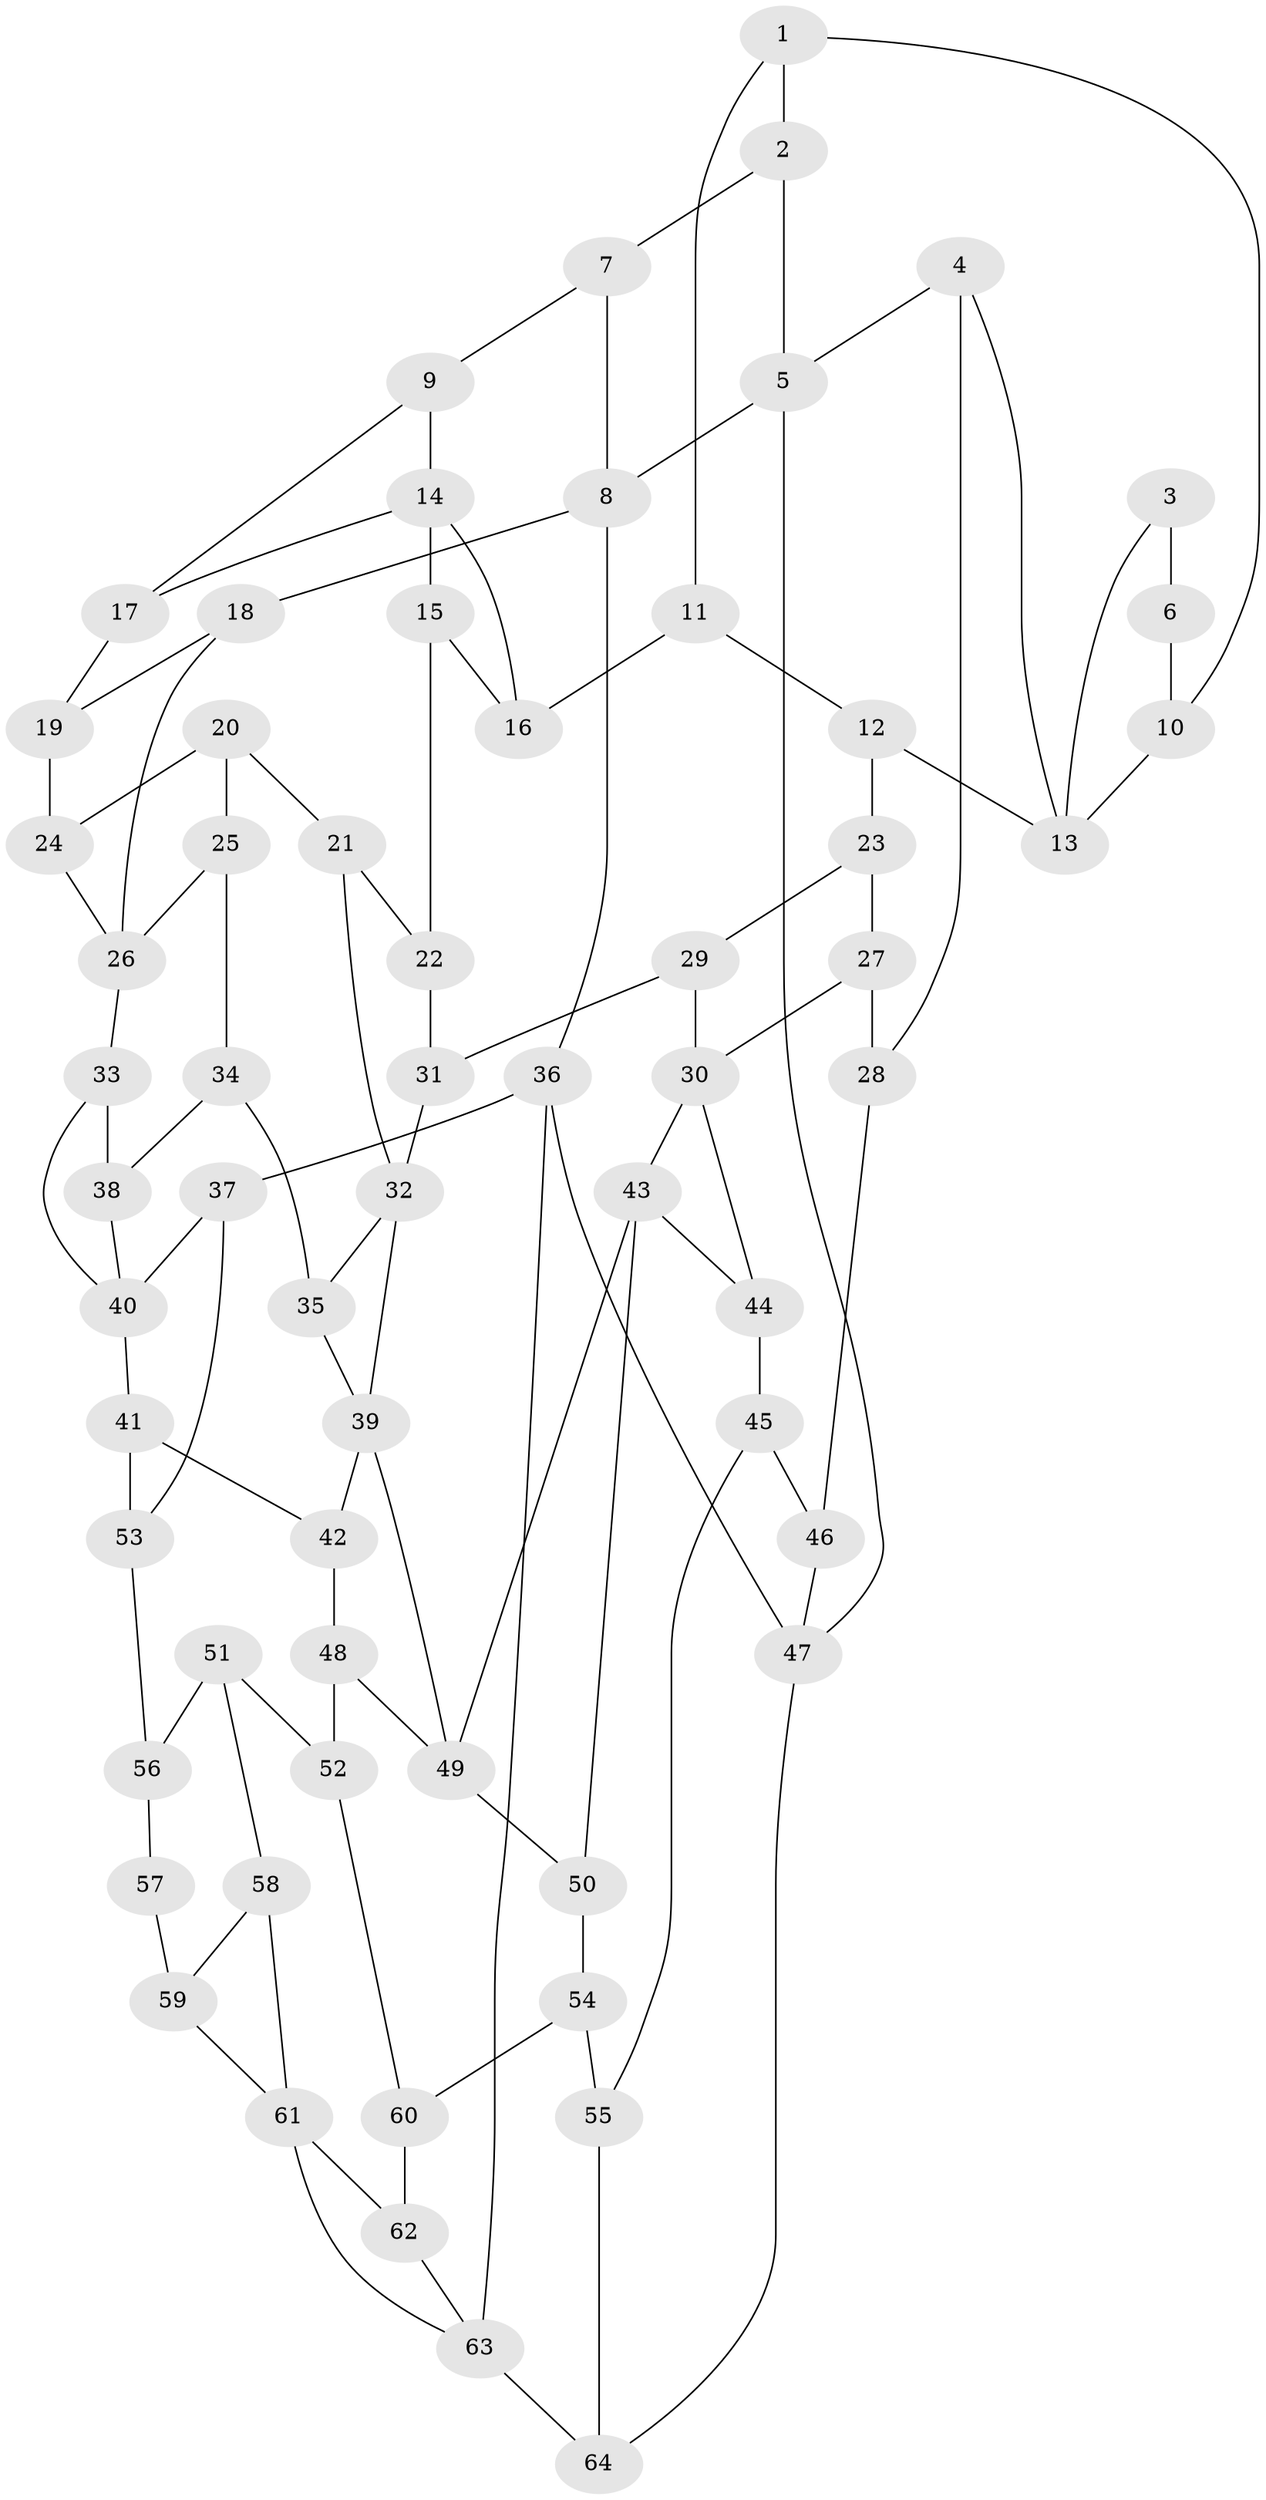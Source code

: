 // original degree distribution, {3: 0.022222222222222223, 4: 0.24444444444444444, 6: 0.2222222222222222, 5: 0.5111111111111111}
// Generated by graph-tools (version 1.1) at 2025/38/03/04/25 23:38:20]
// undirected, 64 vertices, 102 edges
graph export_dot {
  node [color=gray90,style=filled];
  1;
  2;
  3;
  4;
  5;
  6;
  7;
  8;
  9;
  10;
  11;
  12;
  13;
  14;
  15;
  16;
  17;
  18;
  19;
  20;
  21;
  22;
  23;
  24;
  25;
  26;
  27;
  28;
  29;
  30;
  31;
  32;
  33;
  34;
  35;
  36;
  37;
  38;
  39;
  40;
  41;
  42;
  43;
  44;
  45;
  46;
  47;
  48;
  49;
  50;
  51;
  52;
  53;
  54;
  55;
  56;
  57;
  58;
  59;
  60;
  61;
  62;
  63;
  64;
  1 -- 2 [weight=1.0];
  1 -- 10 [weight=1.0];
  1 -- 11 [weight=1.0];
  2 -- 5 [weight=1.0];
  2 -- 7 [weight=1.0];
  3 -- 6 [weight=2.0];
  3 -- 13 [weight=1.0];
  4 -- 5 [weight=1.0];
  4 -- 13 [weight=1.0];
  4 -- 28 [weight=1.0];
  5 -- 8 [weight=1.0];
  5 -- 47 [weight=1.0];
  6 -- 10 [weight=2.0];
  7 -- 8 [weight=1.0];
  7 -- 9 [weight=1.0];
  8 -- 18 [weight=1.0];
  8 -- 36 [weight=1.0];
  9 -- 14 [weight=1.0];
  9 -- 17 [weight=1.0];
  10 -- 13 [weight=1.0];
  11 -- 12 [weight=1.0];
  11 -- 16 [weight=2.0];
  12 -- 13 [weight=1.0];
  12 -- 23 [weight=1.0];
  14 -- 15 [weight=1.0];
  14 -- 16 [weight=1.0];
  14 -- 17 [weight=1.0];
  15 -- 16 [weight=1.0];
  15 -- 22 [weight=1.0];
  17 -- 19 [weight=1.0];
  18 -- 19 [weight=1.0];
  18 -- 26 [weight=1.0];
  19 -- 24 [weight=2.0];
  20 -- 21 [weight=1.0];
  20 -- 24 [weight=1.0];
  20 -- 25 [weight=1.0];
  21 -- 22 [weight=1.0];
  21 -- 32 [weight=1.0];
  22 -- 31 [weight=1.0];
  23 -- 27 [weight=1.0];
  23 -- 29 [weight=1.0];
  24 -- 26 [weight=1.0];
  25 -- 26 [weight=1.0];
  25 -- 34 [weight=1.0];
  26 -- 33 [weight=1.0];
  27 -- 28 [weight=1.0];
  27 -- 30 [weight=1.0];
  28 -- 46 [weight=1.0];
  29 -- 30 [weight=1.0];
  29 -- 31 [weight=2.0];
  30 -- 43 [weight=1.0];
  30 -- 44 [weight=1.0];
  31 -- 32 [weight=1.0];
  32 -- 35 [weight=1.0];
  32 -- 39 [weight=1.0];
  33 -- 38 [weight=1.0];
  33 -- 40 [weight=1.0];
  34 -- 35 [weight=1.0];
  34 -- 38 [weight=2.0];
  35 -- 39 [weight=1.0];
  36 -- 37 [weight=1.0];
  36 -- 47 [weight=1.0];
  36 -- 63 [weight=1.0];
  37 -- 40 [weight=1.0];
  37 -- 53 [weight=1.0];
  38 -- 40 [weight=1.0];
  39 -- 42 [weight=1.0];
  39 -- 49 [weight=1.0];
  40 -- 41 [weight=1.0];
  41 -- 42 [weight=1.0];
  41 -- 53 [weight=1.0];
  42 -- 48 [weight=1.0];
  43 -- 44 [weight=1.0];
  43 -- 49 [weight=1.0];
  43 -- 50 [weight=1.0];
  44 -- 45 [weight=1.0];
  45 -- 46 [weight=1.0];
  45 -- 55 [weight=1.0];
  46 -- 47 [weight=1.0];
  47 -- 64 [weight=1.0];
  48 -- 49 [weight=1.0];
  48 -- 52 [weight=1.0];
  49 -- 50 [weight=1.0];
  50 -- 54 [weight=1.0];
  51 -- 52 [weight=1.0];
  51 -- 56 [weight=1.0];
  51 -- 58 [weight=1.0];
  52 -- 60 [weight=1.0];
  53 -- 56 [weight=2.0];
  54 -- 55 [weight=1.0];
  54 -- 60 [weight=1.0];
  55 -- 64 [weight=1.0];
  56 -- 57 [weight=1.0];
  57 -- 59 [weight=2.0];
  58 -- 59 [weight=1.0];
  58 -- 61 [weight=1.0];
  59 -- 61 [weight=1.0];
  60 -- 62 [weight=1.0];
  61 -- 62 [weight=1.0];
  61 -- 63 [weight=1.0];
  62 -- 63 [weight=1.0];
  63 -- 64 [weight=1.0];
}
